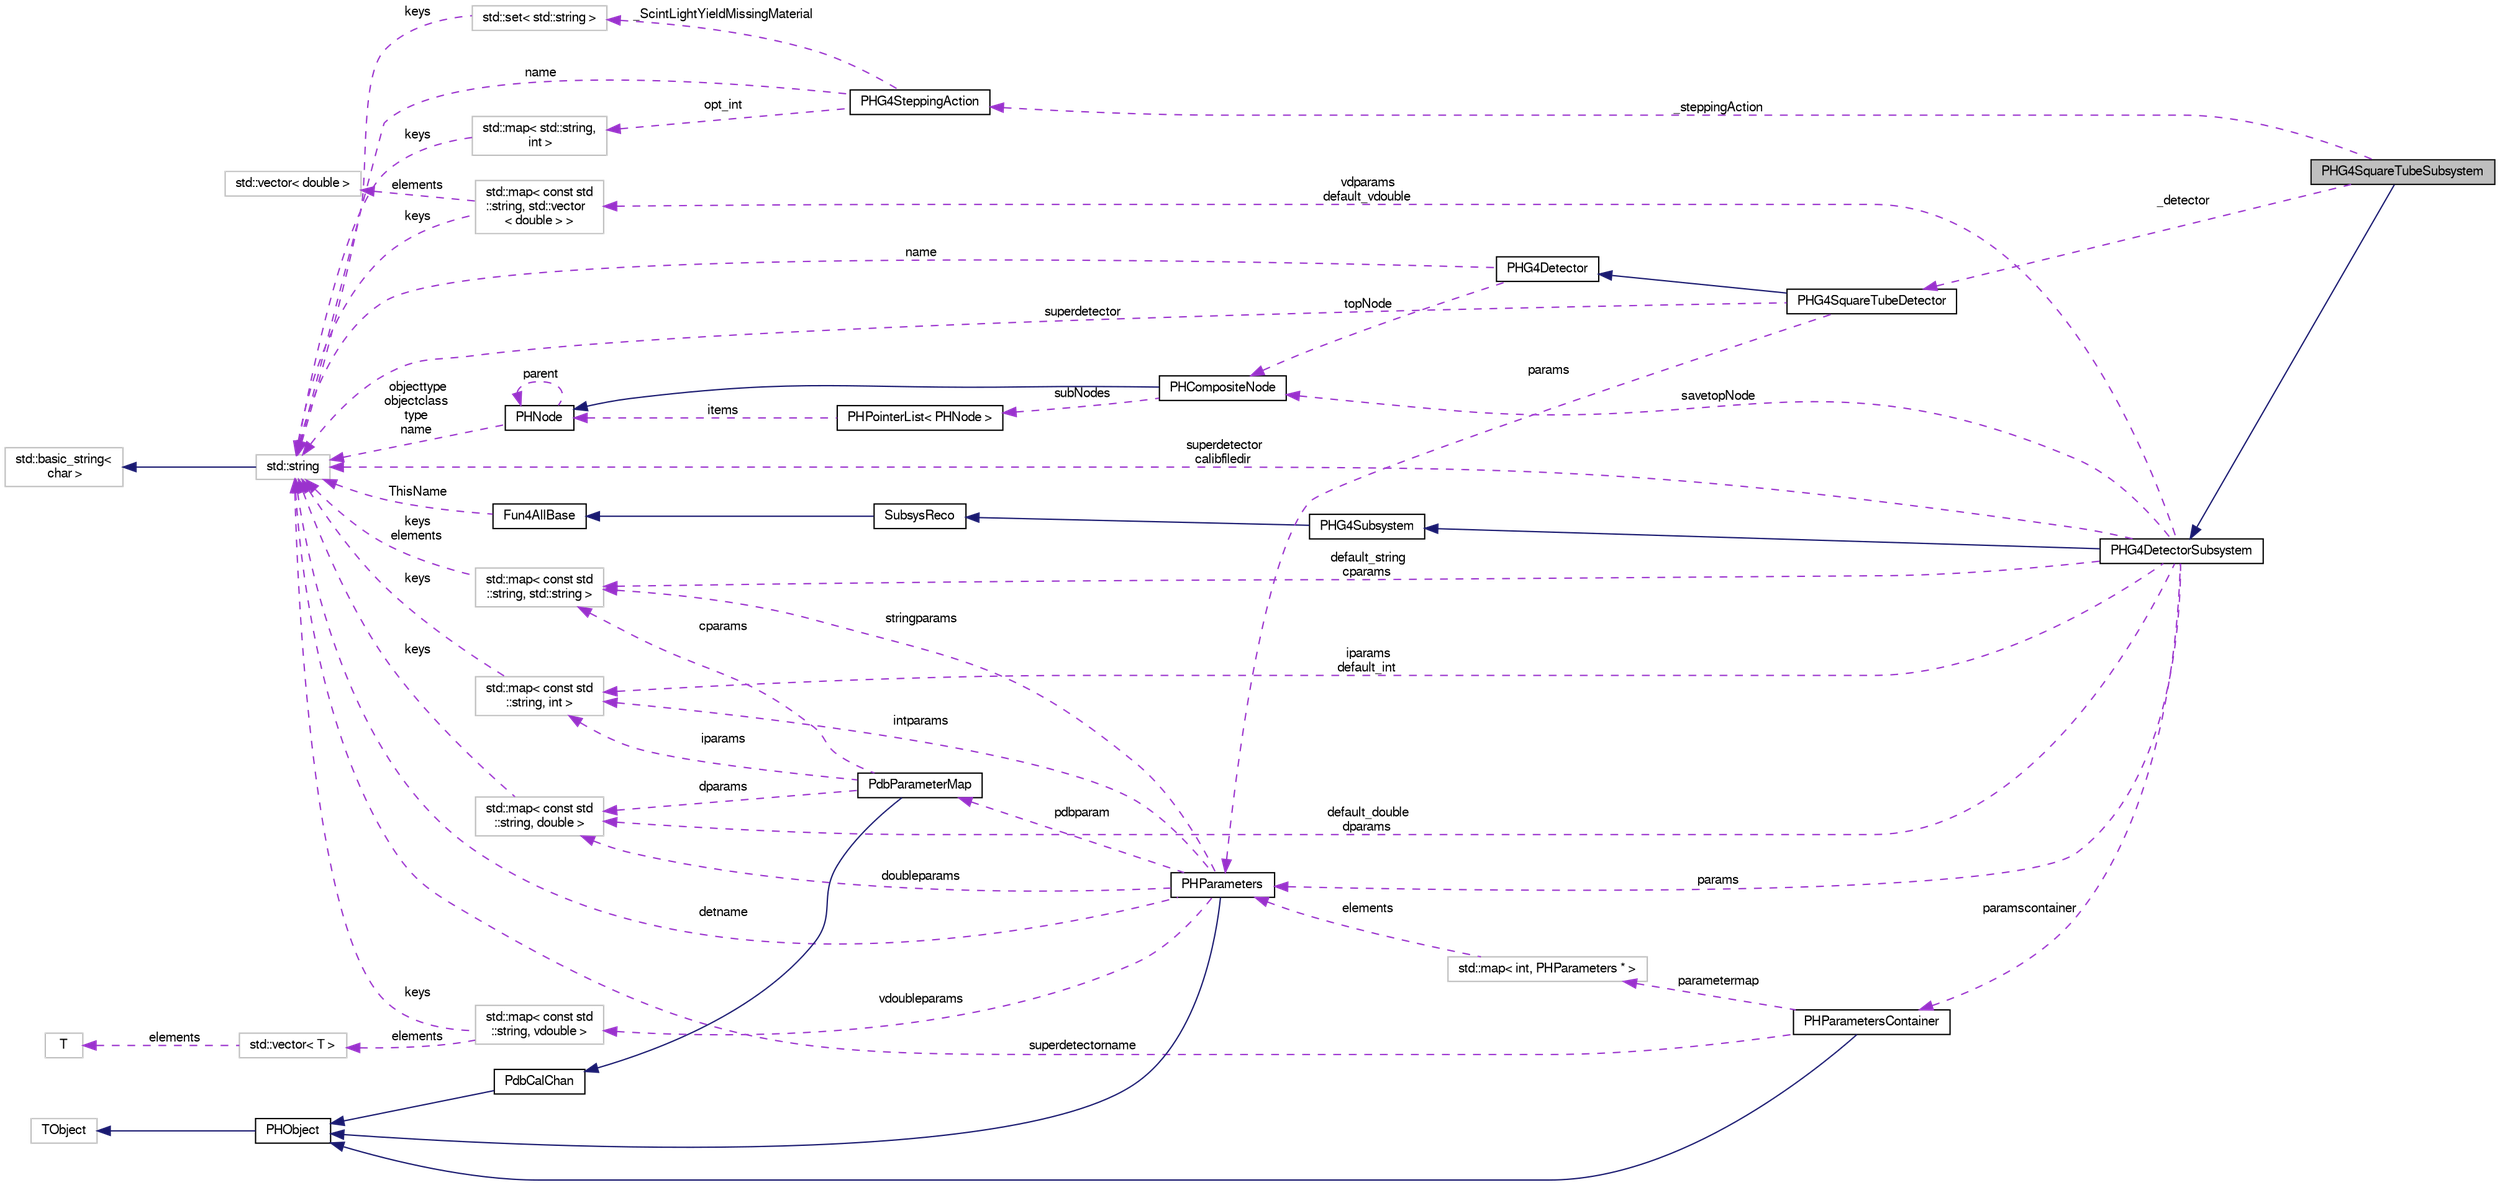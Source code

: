 digraph "PHG4SquareTubeSubsystem"
{
  bgcolor="transparent";
  edge [fontname="FreeSans",fontsize="10",labelfontname="FreeSans",labelfontsize="10"];
  node [fontname="FreeSans",fontsize="10",shape=record];
  rankdir="LR";
  Node1 [label="PHG4SquareTubeSubsystem",height=0.2,width=0.4,color="black", fillcolor="grey75", style="filled" fontcolor="black"];
  Node2 -> Node1 [dir="back",color="midnightblue",fontsize="10",style="solid",fontname="FreeSans"];
  Node2 [label="PHG4DetectorSubsystem",height=0.2,width=0.4,color="black",URL="$d5/d29/classPHG4DetectorSubsystem.html"];
  Node3 -> Node2 [dir="back",color="midnightblue",fontsize="10",style="solid",fontname="FreeSans"];
  Node3 [label="PHG4Subsystem",height=0.2,width=0.4,color="black",URL="$db/df7/classPHG4Subsystem.html"];
  Node4 -> Node3 [dir="back",color="midnightblue",fontsize="10",style="solid",fontname="FreeSans"];
  Node4 [label="SubsysReco",height=0.2,width=0.4,color="black",URL="$d0/d32/classSubsysReco.html"];
  Node5 -> Node4 [dir="back",color="midnightblue",fontsize="10",style="solid",fontname="FreeSans"];
  Node5 [label="Fun4AllBase",height=0.2,width=0.4,color="black",URL="$d5/dec/classFun4AllBase.html"];
  Node6 -> Node5 [dir="back",color="darkorchid3",fontsize="10",style="dashed",label=" ThisName" ,fontname="FreeSans"];
  Node6 [label="std::string",height=0.2,width=0.4,color="grey75",tooltip="STL class. "];
  Node7 -> Node6 [dir="back",color="midnightblue",fontsize="10",style="solid",fontname="FreeSans"];
  Node7 [label="std::basic_string\<\l char \>",height=0.2,width=0.4,color="grey75",tooltip="STL class. "];
  Node8 -> Node2 [dir="back",color="darkorchid3",fontsize="10",style="dashed",label=" default_double\ndparams" ,fontname="FreeSans"];
  Node8 [label="std::map\< const std\l::string, double \>",height=0.2,width=0.4,color="grey75"];
  Node6 -> Node8 [dir="back",color="darkorchid3",fontsize="10",style="dashed",label=" keys" ,fontname="FreeSans"];
  Node9 -> Node2 [dir="back",color="darkorchid3",fontsize="10",style="dashed",label=" iparams\ndefault_int" ,fontname="FreeSans"];
  Node9 [label="std::map\< const std\l::string, int \>",height=0.2,width=0.4,color="grey75"];
  Node6 -> Node9 [dir="back",color="darkorchid3",fontsize="10",style="dashed",label=" keys" ,fontname="FreeSans"];
  Node10 -> Node2 [dir="back",color="darkorchid3",fontsize="10",style="dashed",label=" params" ,fontname="FreeSans"];
  Node10 [label="PHParameters",height=0.2,width=0.4,color="black",URL="$dd/dae/classPHParameters.html"];
  Node11 -> Node10 [dir="back",color="midnightblue",fontsize="10",style="solid",fontname="FreeSans"];
  Node11 [label="PHObject",height=0.2,width=0.4,color="black",URL="$d9/d24/classPHObject.html"];
  Node12 -> Node11 [dir="back",color="midnightblue",fontsize="10",style="solid",fontname="FreeSans"];
  Node12 [label="TObject",height=0.2,width=0.4,color="grey75"];
  Node8 -> Node10 [dir="back",color="darkorchid3",fontsize="10",style="dashed",label=" doubleparams" ,fontname="FreeSans"];
  Node9 -> Node10 [dir="back",color="darkorchid3",fontsize="10",style="dashed",label=" intparams" ,fontname="FreeSans"];
  Node13 -> Node10 [dir="back",color="darkorchid3",fontsize="10",style="dashed",label=" pdbparam" ,fontname="FreeSans"];
  Node13 [label="PdbParameterMap",height=0.2,width=0.4,color="black",URL="$d8/d21/classPdbParameterMap.html"];
  Node14 -> Node13 [dir="back",color="midnightblue",fontsize="10",style="solid",fontname="FreeSans"];
  Node14 [label="PdbCalChan",height=0.2,width=0.4,color="black",URL="$d6/d4b/classPdbCalChan.html"];
  Node11 -> Node14 [dir="back",color="midnightblue",fontsize="10",style="solid",fontname="FreeSans"];
  Node8 -> Node13 [dir="back",color="darkorchid3",fontsize="10",style="dashed",label=" dparams" ,fontname="FreeSans"];
  Node9 -> Node13 [dir="back",color="darkorchid3",fontsize="10",style="dashed",label=" iparams" ,fontname="FreeSans"];
  Node15 -> Node13 [dir="back",color="darkorchid3",fontsize="10",style="dashed",label=" cparams" ,fontname="FreeSans"];
  Node15 [label="std::map\< const std\l::string, std::string \>",height=0.2,width=0.4,color="grey75"];
  Node6 -> Node15 [dir="back",color="darkorchid3",fontsize="10",style="dashed",label=" keys\nelements" ,fontname="FreeSans"];
  Node15 -> Node10 [dir="back",color="darkorchid3",fontsize="10",style="dashed",label=" stringparams" ,fontname="FreeSans"];
  Node6 -> Node10 [dir="back",color="darkorchid3",fontsize="10",style="dashed",label=" detname" ,fontname="FreeSans"];
  Node16 -> Node10 [dir="back",color="darkorchid3",fontsize="10",style="dashed",label=" vdoubleparams" ,fontname="FreeSans"];
  Node16 [label="std::map\< const std\l::string, vdouble \>",height=0.2,width=0.4,color="grey75"];
  Node6 -> Node16 [dir="back",color="darkorchid3",fontsize="10",style="dashed",label=" keys" ,fontname="FreeSans"];
  Node17 -> Node16 [dir="back",color="darkorchid3",fontsize="10",style="dashed",label=" elements" ,fontname="FreeSans"];
  Node17 [label="std::vector\< T \>",height=0.2,width=0.4,color="grey75",tooltip="STL class. "];
  Node18 -> Node17 [dir="back",color="darkorchid3",fontsize="10",style="dashed",label=" elements" ,fontname="FreeSans"];
  Node18 [label="T",height=0.2,width=0.4,color="grey75"];
  Node15 -> Node2 [dir="back",color="darkorchid3",fontsize="10",style="dashed",label=" default_string\ncparams" ,fontname="FreeSans"];
  Node6 -> Node2 [dir="back",color="darkorchid3",fontsize="10",style="dashed",label=" superdetector\ncalibfiledir" ,fontname="FreeSans"];
  Node19 -> Node2 [dir="back",color="darkorchid3",fontsize="10",style="dashed",label=" paramscontainer" ,fontname="FreeSans"];
  Node19 [label="PHParametersContainer",height=0.2,width=0.4,color="black",URL="$d7/d6b/classPHParametersContainer.html"];
  Node11 -> Node19 [dir="back",color="midnightblue",fontsize="10",style="solid",fontname="FreeSans"];
  Node6 -> Node19 [dir="back",color="darkorchid3",fontsize="10",style="dashed",label=" superdetectorname" ,fontname="FreeSans"];
  Node20 -> Node19 [dir="back",color="darkorchid3",fontsize="10",style="dashed",label=" parametermap" ,fontname="FreeSans"];
  Node20 [label="std::map\< int, PHParameters * \>",height=0.2,width=0.4,color="grey75"];
  Node10 -> Node20 [dir="back",color="darkorchid3",fontsize="10",style="dashed",label=" elements" ,fontname="FreeSans"];
  Node21 -> Node2 [dir="back",color="darkorchid3",fontsize="10",style="dashed",label=" savetopNode" ,fontname="FreeSans"];
  Node21 [label="PHCompositeNode",height=0.2,width=0.4,color="black",URL="$d5/dca/classPHCompositeNode.html"];
  Node22 -> Node21 [dir="back",color="midnightblue",fontsize="10",style="solid",fontname="FreeSans"];
  Node22 [label="PHNode",height=0.2,width=0.4,color="black",URL="$dc/d82/classPHNode.html"];
  Node22 -> Node22 [dir="back",color="darkorchid3",fontsize="10",style="dashed",label=" parent" ,fontname="FreeSans"];
  Node6 -> Node22 [dir="back",color="darkorchid3",fontsize="10",style="dashed",label=" objecttype\nobjectclass\ntype\nname" ,fontname="FreeSans"];
  Node23 -> Node21 [dir="back",color="darkorchid3",fontsize="10",style="dashed",label=" subNodes" ,fontname="FreeSans"];
  Node23 [label="PHPointerList\< PHNode \>",height=0.2,width=0.4,color="black",URL="$d6/d86/classPHPointerList.html"];
  Node22 -> Node23 [dir="back",color="darkorchid3",fontsize="10",style="dashed",label=" items" ,fontname="FreeSans"];
  Node24 -> Node2 [dir="back",color="darkorchid3",fontsize="10",style="dashed",label=" vdparams\ndefault_vdouble" ,fontname="FreeSans"];
  Node24 [label="std::map\< const std\l::string, std::vector\l\< double \> \>",height=0.2,width=0.4,color="grey75"];
  Node6 -> Node24 [dir="back",color="darkorchid3",fontsize="10",style="dashed",label=" keys" ,fontname="FreeSans"];
  Node25 -> Node24 [dir="back",color="darkorchid3",fontsize="10",style="dashed",label=" elements" ,fontname="FreeSans"];
  Node25 [label="std::vector\< double \>",height=0.2,width=0.4,color="grey75"];
  Node26 -> Node1 [dir="back",color="darkorchid3",fontsize="10",style="dashed",label=" _detector" ,fontname="FreeSans"];
  Node26 [label="PHG4SquareTubeDetector",height=0.2,width=0.4,color="black",URL="$d9/d87/classPHG4SquareTubeDetector.html"];
  Node27 -> Node26 [dir="back",color="midnightblue",fontsize="10",style="solid",fontname="FreeSans"];
  Node27 [label="PHG4Detector",height=0.2,width=0.4,color="black",URL="$d3/de7/classPHG4Detector.html",tooltip="base class for phenix detector creation "];
  Node6 -> Node27 [dir="back",color="darkorchid3",fontsize="10",style="dashed",label=" name" ,fontname="FreeSans"];
  Node21 -> Node27 [dir="back",color="darkorchid3",fontsize="10",style="dashed",label=" topNode" ,fontname="FreeSans"];
  Node10 -> Node26 [dir="back",color="darkorchid3",fontsize="10",style="dashed",label=" params" ,fontname="FreeSans"];
  Node6 -> Node26 [dir="back",color="darkorchid3",fontsize="10",style="dashed",label=" superdetector" ,fontname="FreeSans"];
  Node28 -> Node1 [dir="back",color="darkorchid3",fontsize="10",style="dashed",label=" _steppingAction" ,fontname="FreeSans"];
  Node28 [label="PHG4SteppingAction",height=0.2,width=0.4,color="black",URL="$df/d3f/classPHG4SteppingAction.html"];
  Node29 -> Node28 [dir="back",color="darkorchid3",fontsize="10",style="dashed",label=" opt_int" ,fontname="FreeSans"];
  Node29 [label="std::map\< std::string,\l int \>",height=0.2,width=0.4,color="grey75"];
  Node6 -> Node29 [dir="back",color="darkorchid3",fontsize="10",style="dashed",label=" keys" ,fontname="FreeSans"];
  Node30 -> Node28 [dir="back",color="darkorchid3",fontsize="10",style="dashed",label=" _ScintLightYieldMissingMaterial" ,fontname="FreeSans"];
  Node30 [label="std::set\< std::string \>",height=0.2,width=0.4,color="grey75"];
  Node6 -> Node30 [dir="back",color="darkorchid3",fontsize="10",style="dashed",label=" keys" ,fontname="FreeSans"];
  Node6 -> Node28 [dir="back",color="darkorchid3",fontsize="10",style="dashed",label=" name" ,fontname="FreeSans"];
}
